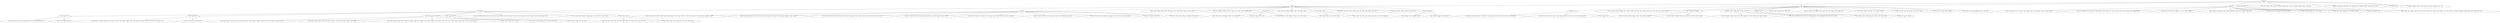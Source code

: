strict digraph  {
	"['unknown']
70" -> "['node']
39";
	"['unknown']
70" -> "['file']
18";
	"['unknown']
70" -> "['block']
7";
	"['unknown']
70" -> "['handl', 'hdfs', 'hadoop']
2";
	"['unknown']
70" -> "['read', 'fail', 'contain', 'write', 'assum', 'edit', 'second', 'section', 'recov', 'test', 'issu', 'transfer', 'timeout', 'measur', '\
valid', 'qjm']
1";
	"['unknown']
70" -> "['memori', 'read', 'detect', 'limit', 'hbase', 'pool', 'exampl', 'option', 'understand', 'buffer', 'encount', 'featur', 'circuit']
\
1";
	"['unknown']
70" -> "['socket', 'wait']
1";
	"['unknown']
70" -> "['method', 'namespac', 'chang', 'work', 'check', 'move', 'introduc', 'filesystem', 'user', 'api']
1";
	"['node']
39" -> "['node', 'block']
18";
	"['node']
39" -> "['node', 'file']
9";
	"['node']
39" -> "['node', 'process', 'thread', 'memori', 'data', 'limit', 'hbase', 'servic', 'open', 'hadoop', 'connect', 'concurr', 'stack']
1";
	"['node']
39" -> "['node', 'call', 'dfsclient', 'memori', 'leak', 'leas', 'continu', 'case', 'refer', 'collect', 'prevent', 'renew']
1";
	"['node']
39" -> "['node', 'hdfs']
3";
	"['node']
39" -> "['node', 'name', 'data', 'replica', 'perform', 'space', 'case', 'admin', 'queue']
1";
	"['node']
39" -> "['node', 'load', 'cluster']
2";
	"['node']
39" -> "['node', 'time', 'load', 'creat', 'detect', 'contain', 'start', 'delet', 'token', 'optim', 'fsimag', 'avoid', 'one']
1";
	"['node']
39" -> "['node', 'time', 'handl', 'hadoop', 'command', 'admin', 'shoot']
1";
	"['node']
39" -> "['node', 'namespac']
2";
	"['file']
18" -> "['block', 'file']
4";
	"['file']
18" -> "['file', 'call', 'process', 'thread', 'dfsclient', 'time', 'memori', 'system', 'leak', 'close', 'creat', 'method', 'object', 'start', '\
cache', 'leas', 'result', 'execut', 'daemon']
1";
	"['file']
18" -> "['hdfs', 'number', 'file', 'dfsclient']
2";
	"['file']
18" -> "['dfsclient', 'object', 'socket', 'cache', 'call', 'file', 'close']
2";
	"['file']
18" -> "['dfsclient', 'file']
3";
	"['file']
18" -> "['file', 'hdfs', 'leak', 'handl', 'detect', 'fix', 'test', 'issu']
1";
	"['file']
18" -> "['file', 'call', 'directori', 'list', 'perform', 'start', 'assum', 'store', 'edit', 'section', 'find', 'transfer', 'kill']
1";
	"['file']
18" -> "['file', 'time', 'directori', 'list', 'load', 'web', 'command', 'network']
1";
	"['file']
18" -> "['file', 'call', 'leak', 'close', 'stream', 'edit', 'throw', 'sourc', 'output']
1";
	"['file']
18" -> "['file', 'socket', 'test', 'web', 'region', 'address']
1";
	"['file']
18" -> "['file', 'system', 'leak', 'stream', 'implement', 'input', 'byte', 'hftp']
1";
	"['block']
7" -> "['block', 'call', 'process', 'lock', 'list', 'replica', 'reduc', 'detect', 'manag', 'work', 'increment', 'monitor', 'obtain', 'comput']
\
1";
	"['block']
7" -> "['block', 'call', 'dfsclient', 'leak', 'socket', 'close', 'handl', 'method', 'stream', 'state', 'wait', 'connect', 'access', 'throw', '\
token', 'exception', 'fetch', 'dfsinput', 'skip']
1";
	"['block']
7" -> "['block', 'hdfs', 'call', 'system', 'lock', 'perform', 'issu', 'sync', 'commit', 'branch']
1";
	"['block']
7" -> "['block', 'memori', 'lock', 'improve', 'reduc', 'perform', 'namespac', 'manag', 'servic', 'support', 'custom', 'abil']
1";
	"['block']
7" -> "['block', 'hdfs', 'data', 'transfer', 'pool', 'protocol', 'introduc']
1";
	"['block']
7" -> "['block', 'thread', 'default', 'move', 'count', 'balanc']
1";
	"['block']
7" -> "['block', 'leak', 'socket', 'stream', 'fix', 'wait', 'dfsinput', 'reader']
1";
	"['handl', 'hdfs', 'hadoop']
2" -> "['hdfs', 'handl', 'hadoop', 'util']
1";
	"['handl', 'hdfs', 'hadoop']
2" -> "['hdfs', 'cluster', 'data', 'replica', 'handl', 'fail', 'servic', 'function', 'batch', 'recov', 'hadoop', 'locat', 'distribut', '\
copi', 'secur', 'latenc', 'loss', 'design', 'throughput', 'backup', 'setup', 'provid', 'config', 'tool', 'avail']
1";
	"['node', 'block']
18" -> "['node', 'block', 'file']
3";
	"['node', 'block']
18" -> "['node', 'call', 'block']
3";
	"['node', 'block']
18" -> "['node', 'process', 'block', 'cluster']
5";
	"['node', 'block']
18" -> "['node', 'block', 'time']
3";
	"['node', 'block']
18" -> "['node', 'block', 'thread', 'memori', 'data', 'read', 'perform', 'assum', 'request', 'chang', 'hbase', 'case', 'server', 'pool', '\
cpu', 'protocol', 'send', 'sourc', 'buffer', 'xceiver', 'replac', 'packag', 'alloc']
1";
	"['node', 'block']
18" -> "['node', 'block', 'name', 'namespac', 'manag', 'space', 'jira', 'code', 'server', 'compon', 'allow']
1";
	"['node', 'block']
18" -> "['node', 'data', 'block']
2";
	"['node', 'file']
9" -> "['node', 'file', 'hdfs', 'call', 'process', 'cluster', 'name', 'number', 'improve', 'creat', 'reduc', 'object', 'set', 'state', '\
valu', 'cpu', 'info', 'rpc', 'shoot', 'amount', 'handler', 'invalid']
1";
	"['node', 'file']
9" -> "['node', 'file', 'process', 'name', 'system', 'lock', 'directori', 'handl', 'detect', 'contain', 'request', 'delet', 'command', '\
progress', 'accept', 'complet']
1";
	"['node', 'file']
9" -> "['node', 'file', 'leak', 'directori', 'read', 'close', 'handl', 'fail', 'method', 'stream', 'delet', 'edit', 'section', 'open', '\
input', 'disk', 'collect', 'copi', 'star', 'share']
1";
	"['node', 'file']
9" -> "['node', 'file', 'cluster', 'time', 'name', 'handl', 'perform', 'problem', 'access', 'fsck', 'trigger', 'decreas', 'index']
1";
	"['node', 'file']
9" -> "['node', 'file', 'hdfs', 'name', 'creat', 'object', 'start', 'set', 'store', 'space', 'function', 'save', 'byte', 'optim', 'correspond']
\
1";
	"['node', 'file']
9" -> "['node', 'file', 'memori', 'creat', 'limit', 'continu', 'recov', 'applic', 'remov', 'filesystem', 'crash', 'refus']
1";
	"['node', 'file']
9" -> "['node', 'file', 'name', 'number', 'directori', 'load', 'path', 'store', 'requir', 'save', 'imag', 'fsimag', 'order']
1";
	"['node', 'file']
9" -> "['node', 'file', 'directori', 'contain', 'fix']
1";
	"['node', 'file']
9" -> "['node', 'file', 'name', 'state', 'path', 'code', 'fsdirectori', 'string', 'return']
1";
	"['node', 'hdfs']
3" -> "['node', 'hdfs', 'system', 'lock', 'improve', 'detect', 'work', 'fsdirectori']
1";
	"['node', 'hdfs']
3" -> "['node', 'hdfs', 'cluster', 'limit', 'jira']
1";
	"['node', 'hdfs']
3" -> "['node', 'hdfs', 'memori', 'socket', 'detect', 'set', 'hbase', 'valu', 'custom', 'hang']
1";
	"['node', 'load', 'cluster']
2" -> "['node', 'cluster', 'time', 'read', 'load', 'web', 'choos']
1";
	"['node', 'load', 'cluster']
2" -> "['node', 'cluster', 'load', 'fail', 'assum', 'requir', 'imag', 'expir', 'secur', 'merg', 'checkpoint']
1";
	"['node', 'namespac']
2" -> "['node', 'namespac', 'work', 'implement', 'coupl']
1";
	"['node', 'namespac']
2" -> "['node', 'memori', 'namespac', 'continu', 'region']
1";
	"['block', 'file']
4" -> "['file', 'block', 'call', 'process', 'memori', 'lock', 'directori', 'reduc', 'function', 'batch', 'disk', 'info', 'diff', 'scanner', '\
scan', 'fsdataset']
1";
	"['block', 'file']
4" -> "['file', 'block', 'cluster', 'time', 'list', 'replica', 'assum', 'path', 'store', 'check', 'find', 'input', 'miss', 'fsck', 'exampl', '\
speed']
1";
	"['block', 'file']
4" -> "['block', 'system', 'file']
2";
	"['hdfs', 'number', 'file', 'dfsclient']
2" -> "['file', 'hdfs', 'process', 'dfsclient', 'number', 'socket', 'reduc', 'problem', 'support']
1";
	"['hdfs', 'number', 'file', 'dfsclient']
2" -> "['file', 'hdfs', 'thread', 'dfsclient', 'number', 'creat', 'continu', 'case', 'stack', 'writer', 'releas']
1";
	"['dfsclient', 'object', 'socket', 'cache', 'call', 'file', 'close']
2" -> "['file', 'call', 'dfsclient', 'system', 'socket', 'close', 'object', 'problem', 'fix', 'cache', 'function', 'refer', 'applic', '\
distribut']
1";
	"['dfsclient', 'object', 'socket', 'cache', 'call', 'file', 'close']
2" -> "['file', 'hdfs', 'call', 'dfsclient', 'leak', 'socket', 'close', 'method', 'object', 'cache', 'implement', 'batch', 'mean', 'note', '\
context']
1";
	"['dfsclient', 'file']
3" -> "['file', 'dfsclient', 'name', 'system', 'leak', 'creat', 'object', 'cache', 'batch', 'elaps']
1";
	"['dfsclient', 'file']
3" -> "['dfsclient', 'open', 'file', 'thread']
2";
	"['node', 'block', 'file']
3" -> "['node', 'file', 'block', 'process', 'read', 'improve', 'report', 'write', 'request', 'heartbeat', 'rpc']
1";
	"['node', 'block', 'file']
3" -> "['node', 'block', 'number', 'file', 'sync']
2";
	"['node', 'call', 'block']
3" -> "['node', 'block', 'call', 'process', 'thread', 'name', 'system', 'lock', 'data', 'read', 'improve', 'method', 'write', 'state', '\
chang', 'path', 'section', 'code', 'locat', 'structur', 'occur', 'split', 'class']
1";
	"['node', 'call', 'block']
3" -> "['node', 'list', 'replica', 'call', 'manag', 'block']
2";
	"['node', 'process', 'block', 'cluster']
5" -> "['node', 'block', 'process', 'cluster', 'time', 'lock', 'read', 'load', 'perform', 'report', 'namespac', 'problem', 'request', '\
find', 'concurr', 'result', 'put', 'multipl', 'page']
1";
	"['node', 'process', 'block', 'cluster']
5" -> "['node', 'block', 'process', 'thread', 'cluster', 'time', 'data', 'list', 'report', 'assum', 'chang', 'exampl', 'hostnam', 'gener', '\
host']
1";
	"['node', 'process', 'block', 'cluster']
5" -> "['node', 'block', 'process', 'thread', 'cluster', 'number', 'list', 'replica', 'updat', 'check', 'default', 'choos', 'monitor', '\
network', 'count', 'option', 'remov', 'polici', 'factor', 'condit', 'random', 'topolog', 'stay', 'rack', 'size', 'loop', 'placement']
\
1";
	"['node', 'process', 'block', 'cluster']
5" -> "['node', 'process', 'report', 'block', 'cluster']
2";
	"['node', 'block', 'time']
3" -> "['node', 'block', 'cluster', 'dfsclient', 'time', 'load', 'fail', 'fetch', 'mark']
1";
	"['node', 'block', 'time']
3" -> "['node', 'thread', 'second', 'valu', 'time', 'block']
2";
	"['node', 'data', 'block']
2" -> "['node', 'block', 'data', 'socket', 'load', 'fail', 'contain', 'path', 'updat', 'locat', 'connect', 'refer', 'note', 'know', 'bit']
\
1";
	"['node', 'data', 'block']
2" -> "['node', 'block', 'number', 'data', 'report', 'start', 'store', 'issu', 'send', 'messag']
1";
}
